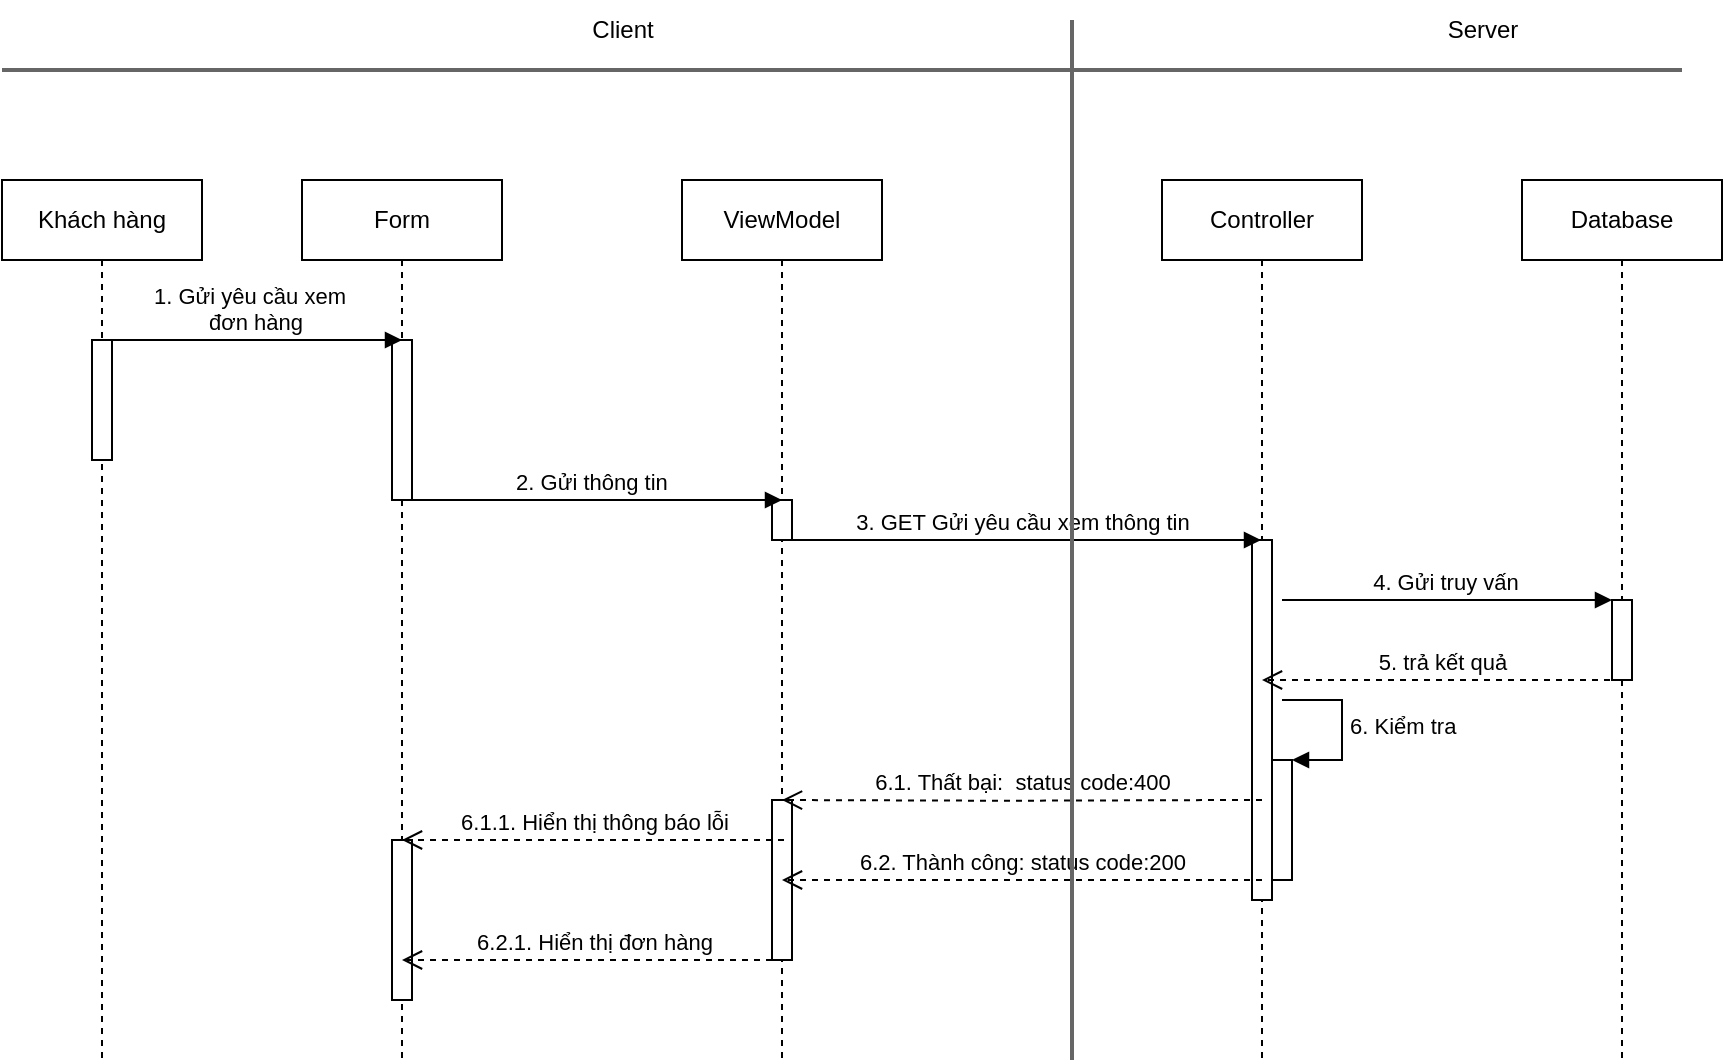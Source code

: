 <mxfile version="22.1.7" type="device" pages="3">
  <diagram name="Page-1" id="IPyXwgTkMK_uV7kucTJg">
    <mxGraphModel dx="1873" dy="1645" grid="1" gridSize="10" guides="1" tooltips="1" connect="1" arrows="1" fold="1" page="1" pageScale="1" pageWidth="850" pageHeight="1100" math="0" shadow="0">
      <root>
        <mxCell id="0" />
        <mxCell id="1" parent="0" />
        <mxCell id="XI-3rjfcSOHGqCHdKTR4-1" value="Khách hàng" style="shape=umlLifeline;perimeter=lifelinePerimeter;whiteSpace=wrap;html=1;container=1;dropTarget=0;collapsible=0;recursiveResize=0;outlineConnect=0;portConstraint=eastwest;newEdgeStyle={&quot;curved&quot;:0,&quot;rounded&quot;:0};" parent="1" vertex="1">
          <mxGeometry x="-120" y="80" width="100" height="440" as="geometry" />
        </mxCell>
        <mxCell id="XI-3rjfcSOHGqCHdKTR4-2" value="" style="html=1;points=[[0,0,0,0,5],[0,1,0,0,-5],[1,0,0,0,5],[1,1,0,0,-5]];perimeter=orthogonalPerimeter;outlineConnect=0;targetShapes=umlLifeline;portConstraint=eastwest;newEdgeStyle={&quot;curved&quot;:0,&quot;rounded&quot;:0};" parent="XI-3rjfcSOHGqCHdKTR4-1" vertex="1">
          <mxGeometry x="45" y="80" width="10" height="60" as="geometry" />
        </mxCell>
        <mxCell id="XI-3rjfcSOHGqCHdKTR4-3" value="Form" style="shape=umlLifeline;perimeter=lifelinePerimeter;whiteSpace=wrap;html=1;container=1;dropTarget=0;collapsible=0;recursiveResize=0;outlineConnect=0;portConstraint=eastwest;newEdgeStyle={&quot;curved&quot;:0,&quot;rounded&quot;:0};" parent="1" vertex="1">
          <mxGeometry x="30" y="80" width="100" height="440" as="geometry" />
        </mxCell>
        <mxCell id="XI-3rjfcSOHGqCHdKTR4-4" value="" style="html=1;points=[[0,0,0,0,5],[0,1,0,0,-5],[1,0,0,0,5],[1,1,0,0,-5]];perimeter=orthogonalPerimeter;outlineConnect=0;targetShapes=umlLifeline;portConstraint=eastwest;newEdgeStyle={&quot;curved&quot;:0,&quot;rounded&quot;:0};" parent="XI-3rjfcSOHGqCHdKTR4-3" vertex="1">
          <mxGeometry x="45" y="80" width="10" height="80" as="geometry" />
        </mxCell>
        <mxCell id="XI-3rjfcSOHGqCHdKTR4-5" value="" style="html=1;points=[[0,0,0,0,5],[0,1,0,0,-5],[1,0,0,0,5],[1,1,0,0,-5]];perimeter=orthogonalPerimeter;outlineConnect=0;targetShapes=umlLifeline;portConstraint=eastwest;newEdgeStyle={&quot;curved&quot;:0,&quot;rounded&quot;:0};" parent="XI-3rjfcSOHGqCHdKTR4-3" vertex="1">
          <mxGeometry x="45" y="330" width="10" height="80" as="geometry" />
        </mxCell>
        <mxCell id="XI-3rjfcSOHGqCHdKTR4-6" value="Controller" style="shape=umlLifeline;perimeter=lifelinePerimeter;whiteSpace=wrap;html=1;container=1;dropTarget=0;collapsible=0;recursiveResize=0;outlineConnect=0;portConstraint=eastwest;newEdgeStyle={&quot;curved&quot;:0,&quot;rounded&quot;:0};" parent="1" vertex="1">
          <mxGeometry x="460" y="80" width="100" height="440" as="geometry" />
        </mxCell>
        <mxCell id="XI-3rjfcSOHGqCHdKTR4-7" value="" style="html=1;points=[[0,0,0,0,5],[0,1,0,0,-5],[1,0,0,0,5],[1,1,0,0,-5]];perimeter=orthogonalPerimeter;outlineConnect=0;targetShapes=umlLifeline;portConstraint=eastwest;newEdgeStyle={&quot;curved&quot;:0,&quot;rounded&quot;:0};" parent="XI-3rjfcSOHGqCHdKTR4-6" vertex="1">
          <mxGeometry x="45" y="180" width="10" height="180" as="geometry" />
        </mxCell>
        <mxCell id="XI-3rjfcSOHGqCHdKTR4-8" value="" style="html=1;points=[[0,0,0,0,5],[0,1,0,0,-5],[1,0,0,0,5],[1,1,0,0,-5]];perimeter=orthogonalPerimeter;outlineConnect=0;targetShapes=umlLifeline;portConstraint=eastwest;newEdgeStyle={&quot;curved&quot;:0,&quot;rounded&quot;:0};" parent="XI-3rjfcSOHGqCHdKTR4-6" vertex="1">
          <mxGeometry x="55" y="290" width="10" height="60" as="geometry" />
        </mxCell>
        <mxCell id="XI-3rjfcSOHGqCHdKTR4-9" value="6. Kiểm tra" style="html=1;align=left;spacingLeft=2;endArrow=block;rounded=0;edgeStyle=orthogonalEdgeStyle;curved=0;rounded=0;" parent="XI-3rjfcSOHGqCHdKTR4-6" target="XI-3rjfcSOHGqCHdKTR4-8" edge="1">
          <mxGeometry relative="1" as="geometry">
            <mxPoint x="60" y="260" as="sourcePoint" />
            <Array as="points">
              <mxPoint x="90" y="290" />
            </Array>
          </mxGeometry>
        </mxCell>
        <mxCell id="XI-3rjfcSOHGqCHdKTR4-10" value="1. Gửi yêu cầu xem&amp;nbsp;&lt;br&gt;&amp;nbsp;đơn hàng" style="html=1;verticalAlign=bottom;endArrow=block;curved=0;rounded=0;" parent="1" edge="1">
          <mxGeometry width="80" relative="1" as="geometry">
            <mxPoint x="-70" y="160" as="sourcePoint" />
            <mxPoint x="80" y="160" as="targetPoint" />
          </mxGeometry>
        </mxCell>
        <mxCell id="XI-3rjfcSOHGqCHdKTR4-11" value="3. GET Gửi yêu cầu xem thông tin" style="html=1;verticalAlign=bottom;endArrow=block;curved=0;rounded=0;" parent="1" target="XI-3rjfcSOHGqCHdKTR4-6" edge="1">
          <mxGeometry width="80" relative="1" as="geometry">
            <mxPoint x="270" y="260" as="sourcePoint" />
            <mxPoint x="470" y="260" as="targetPoint" />
          </mxGeometry>
        </mxCell>
        <mxCell id="XI-3rjfcSOHGqCHdKTR4-12" value="Database" style="shape=umlLifeline;perimeter=lifelinePerimeter;whiteSpace=wrap;html=1;container=1;dropTarget=0;collapsible=0;recursiveResize=0;outlineConnect=0;portConstraint=eastwest;newEdgeStyle={&quot;curved&quot;:0,&quot;rounded&quot;:0};" parent="1" vertex="1">
          <mxGeometry x="640" y="80" width="100" height="440" as="geometry" />
        </mxCell>
        <mxCell id="XI-3rjfcSOHGqCHdKTR4-13" value="" style="html=1;points=[[0,0,0,0,5],[0,1,0,0,-5],[1,0,0,0,5],[1,1,0,0,-5]];perimeter=orthogonalPerimeter;outlineConnect=0;targetShapes=umlLifeline;portConstraint=eastwest;newEdgeStyle={&quot;curved&quot;:0,&quot;rounded&quot;:0};" parent="XI-3rjfcSOHGqCHdKTR4-12" vertex="1">
          <mxGeometry x="45" y="210" width="10" height="40" as="geometry" />
        </mxCell>
        <mxCell id="XI-3rjfcSOHGqCHdKTR4-14" value="" style="line;strokeWidth=2;html=1;fillColor=#f5f5f5;fontColor=#333333;strokeColor=#666666;" parent="1" vertex="1">
          <mxGeometry x="-120" y="20" width="840" height="10" as="geometry" />
        </mxCell>
        <mxCell id="XI-3rjfcSOHGqCHdKTR4-15" value="Server" style="text;html=1;align=center;verticalAlign=middle;resizable=0;points=[];autosize=1;strokeColor=none;fillColor=none;" parent="1" vertex="1">
          <mxGeometry x="590" y="-10" width="60" height="30" as="geometry" />
        </mxCell>
        <mxCell id="XI-3rjfcSOHGqCHdKTR4-16" value="Client" style="text;html=1;align=center;verticalAlign=middle;resizable=0;points=[];autosize=1;strokeColor=none;fillColor=none;" parent="1" vertex="1">
          <mxGeometry x="165" y="-10" width="50" height="30" as="geometry" />
        </mxCell>
        <mxCell id="XI-3rjfcSOHGqCHdKTR4-17" value="" style="line;strokeWidth=2;direction=south;html=1;fillColor=#f5f5f5;fontColor=#333333;strokeColor=#666666;" parent="1" vertex="1">
          <mxGeometry x="410" width="10" height="520" as="geometry" />
        </mxCell>
        <mxCell id="XI-3rjfcSOHGqCHdKTR4-18" value="ViewModel" style="shape=umlLifeline;perimeter=lifelinePerimeter;whiteSpace=wrap;html=1;container=1;dropTarget=0;collapsible=0;recursiveResize=0;outlineConnect=0;portConstraint=eastwest;newEdgeStyle={&quot;curved&quot;:0,&quot;rounded&quot;:0};" parent="1" vertex="1">
          <mxGeometry x="220" y="80" width="100" height="440" as="geometry" />
        </mxCell>
        <mxCell id="XI-3rjfcSOHGqCHdKTR4-19" value="" style="html=1;points=[[0,0,0,0,5],[0,1,0,0,-5],[1,0,0,0,5],[1,1,0,0,-5]];perimeter=orthogonalPerimeter;outlineConnect=0;targetShapes=umlLifeline;portConstraint=eastwest;newEdgeStyle={&quot;curved&quot;:0,&quot;rounded&quot;:0};" parent="XI-3rjfcSOHGqCHdKTR4-18" vertex="1">
          <mxGeometry x="45" y="160" width="10" height="20" as="geometry" />
        </mxCell>
        <mxCell id="XI-3rjfcSOHGqCHdKTR4-20" value="" style="html=1;points=[[0,0,0,0,5],[0,1,0,0,-5],[1,0,0,0,5],[1,1,0,0,-5]];perimeter=orthogonalPerimeter;outlineConnect=0;targetShapes=umlLifeline;portConstraint=eastwest;newEdgeStyle={&quot;curved&quot;:0,&quot;rounded&quot;:0};" parent="XI-3rjfcSOHGqCHdKTR4-18" vertex="1">
          <mxGeometry x="45" y="310" width="10" height="80" as="geometry" />
        </mxCell>
        <mxCell id="XI-3rjfcSOHGqCHdKTR4-21" value="2. Gửi thông tin&amp;nbsp;" style="html=1;verticalAlign=bottom;endArrow=block;curved=0;rounded=0;" parent="1" edge="1">
          <mxGeometry width="80" relative="1" as="geometry">
            <mxPoint x="80.5" y="240" as="sourcePoint" />
            <mxPoint x="270" y="240" as="targetPoint" />
          </mxGeometry>
        </mxCell>
        <mxCell id="XI-3rjfcSOHGqCHdKTR4-22" value="4. Gửi truy vấn&amp;nbsp;" style="html=1;verticalAlign=bottom;endArrow=block;curved=0;rounded=0;" parent="1" target="XI-3rjfcSOHGqCHdKTR4-13" edge="1">
          <mxGeometry width="80" relative="1" as="geometry">
            <mxPoint x="520" y="290" as="sourcePoint" />
            <mxPoint x="699.5" y="290" as="targetPoint" />
          </mxGeometry>
        </mxCell>
        <mxCell id="XI-3rjfcSOHGqCHdKTR4-23" value="6.1. Thất bại:&amp;nbsp; status code:400" style="html=1;verticalAlign=bottom;endArrow=open;dashed=1;endSize=8;curved=0;rounded=0;exitX=0.5;exitY=0.722;exitDx=0;exitDy=0;exitPerimeter=0;" parent="1" source="XI-3rjfcSOHGqCHdKTR4-7" edge="1">
          <mxGeometry relative="1" as="geometry">
            <mxPoint x="510" y="390" as="sourcePoint" />
            <mxPoint x="270" y="390" as="targetPoint" />
            <Array as="points">
              <mxPoint x="380.5" y="390.38" />
            </Array>
          </mxGeometry>
        </mxCell>
        <mxCell id="XI-3rjfcSOHGqCHdKTR4-24" value="6.2. Thành công: status code:200" style="html=1;verticalAlign=bottom;endArrow=open;dashed=1;endSize=8;curved=0;rounded=0;" parent="1" edge="1">
          <mxGeometry relative="1" as="geometry">
            <mxPoint x="510" y="430" as="sourcePoint" />
            <mxPoint x="270" y="430" as="targetPoint" />
            <Array as="points" />
          </mxGeometry>
        </mxCell>
        <mxCell id="XI-3rjfcSOHGqCHdKTR4-25" value="" style="line;strokeWidth=2;direction=south;html=1;fillColor=#f5f5f5;fontColor=#333333;strokeColor=#666666;" parent="1" vertex="1">
          <mxGeometry x="410" y="45" width="10" height="475" as="geometry" />
        </mxCell>
        <mxCell id="XI-3rjfcSOHGqCHdKTR4-26" value="6.1.1. Hiển thị thông báo lỗi" style="html=1;verticalAlign=bottom;endArrow=open;dashed=1;endSize=8;curved=0;rounded=0;" parent="1" edge="1">
          <mxGeometry relative="1" as="geometry">
            <mxPoint x="271" y="410" as="sourcePoint" />
            <mxPoint x="80" y="410" as="targetPoint" />
            <Array as="points" />
          </mxGeometry>
        </mxCell>
        <mxCell id="XI-3rjfcSOHGqCHdKTR4-27" value="6.2.1. Hiển thị đơn hàng" style="html=1;verticalAlign=bottom;endArrow=open;dashed=1;endSize=8;curved=0;rounded=0;" parent="1" edge="1">
          <mxGeometry relative="1" as="geometry">
            <mxPoint x="271" y="470" as="sourcePoint" />
            <mxPoint x="80" y="470" as="targetPoint" />
            <Array as="points" />
          </mxGeometry>
        </mxCell>
        <mxCell id="XI-3rjfcSOHGqCHdKTR4-28" value="5. trả kết quả" style="html=1;verticalAlign=bottom;endArrow=open;dashed=1;endSize=8;curved=0;rounded=0;" parent="1" edge="1">
          <mxGeometry relative="1" as="geometry">
            <mxPoint x="690" y="330" as="sourcePoint" />
            <mxPoint x="510" y="330" as="targetPoint" />
            <Array as="points" />
          </mxGeometry>
        </mxCell>
      </root>
    </mxGraphModel>
  </diagram>
  <diagram id="SrdJkbkzZXJTvkKvlNFO" name="Page-2">
    <mxGraphModel dx="1873" dy="1645" grid="1" gridSize="10" guides="1" tooltips="1" connect="1" arrows="1" fold="1" page="1" pageScale="1" pageWidth="850" pageHeight="1100" math="0" shadow="0">
      <root>
        <mxCell id="0" />
        <mxCell id="1" parent="0" />
        <mxCell id="UWiseXmkI2-yTp1olZPh-1" value="" style="line;strokeWidth=2;direction=south;html=1;fillColor=#f5f5f5;fontColor=#333333;strokeColor=#666666;" parent="1" vertex="1">
          <mxGeometry x="390" y="-60" width="10" height="550" as="geometry" />
        </mxCell>
        <mxCell id="UWiseXmkI2-yTp1olZPh-2" value="Khách hàng" style="shape=umlLifeline;perimeter=lifelinePerimeter;whiteSpace=wrap;html=1;container=1;dropTarget=0;collapsible=0;recursiveResize=0;outlineConnect=0;portConstraint=eastwest;newEdgeStyle={&quot;curved&quot;:0,&quot;rounded&quot;:0};" parent="1" vertex="1">
          <mxGeometry x="-140" y="40" width="100" height="640" as="geometry" />
        </mxCell>
        <mxCell id="UWiseXmkI2-yTp1olZPh-3" value="" style="html=1;points=[[0,0,0,0,5],[0,1,0,0,-5],[1,0,0,0,5],[1,1,0,0,-5]];perimeter=orthogonalPerimeter;outlineConnect=0;targetShapes=umlLifeline;portConstraint=eastwest;newEdgeStyle={&quot;curved&quot;:0,&quot;rounded&quot;:0};" parent="UWiseXmkI2-yTp1olZPh-2" vertex="1">
          <mxGeometry x="45" y="80" width="10" height="230" as="geometry" />
        </mxCell>
        <mxCell id="UWiseXmkI2-yTp1olZPh-4" value="Form" style="shape=umlLifeline;perimeter=lifelinePerimeter;whiteSpace=wrap;html=1;container=1;dropTarget=0;collapsible=0;recursiveResize=0;outlineConnect=0;portConstraint=eastwest;newEdgeStyle={&quot;curved&quot;:0,&quot;rounded&quot;:0};" parent="1" vertex="1">
          <mxGeometry x="60" y="40" width="100" height="640" as="geometry" />
        </mxCell>
        <mxCell id="UWiseXmkI2-yTp1olZPh-5" value="" style="html=1;points=[[0,0,0,0,5],[0,1,0,0,-5],[1,0,0,0,5],[1,1,0,0,-5]];perimeter=orthogonalPerimeter;outlineConnect=0;targetShapes=umlLifeline;portConstraint=eastwest;newEdgeStyle={&quot;curved&quot;:0,&quot;rounded&quot;:0};" parent="UWiseXmkI2-yTp1olZPh-4" vertex="1">
          <mxGeometry x="45" y="80" width="10" height="40" as="geometry" />
        </mxCell>
        <mxCell id="UWiseXmkI2-yTp1olZPh-6" value="" style="html=1;points=[[0,0,0,0,5],[0,1,0,0,-5],[1,0,0,0,5],[1,1,0,0,-5]];perimeter=orthogonalPerimeter;outlineConnect=0;targetShapes=umlLifeline;portConstraint=eastwest;newEdgeStyle={&quot;curved&quot;:0,&quot;rounded&quot;:0};" parent="UWiseXmkI2-yTp1olZPh-4" vertex="1">
          <mxGeometry x="45" y="160" width="10" height="120" as="geometry" />
        </mxCell>
        <mxCell id="UWiseXmkI2-yTp1olZPh-7" value="" style="html=1;points=[[0,0,0,0,5],[0,1,0,0,-5],[1,0,0,0,5],[1,1,0,0,-5]];perimeter=orthogonalPerimeter;outlineConnect=0;targetShapes=umlLifeline;portConstraint=eastwest;newEdgeStyle={&quot;curved&quot;:0,&quot;rounded&quot;:0};" parent="UWiseXmkI2-yTp1olZPh-4" vertex="1">
          <mxGeometry x="45" y="310" width="10" height="20" as="geometry" />
        </mxCell>
        <mxCell id="UWiseXmkI2-yTp1olZPh-8" value="" style="html=1;points=[[0,0,0,0,5],[0,1,0,0,-5],[1,0,0,0,5],[1,1,0,0,-5]];perimeter=orthogonalPerimeter;outlineConnect=0;targetShapes=umlLifeline;portConstraint=eastwest;newEdgeStyle={&quot;curved&quot;:0,&quot;rounded&quot;:0};" parent="UWiseXmkI2-yTp1olZPh-4" vertex="1">
          <mxGeometry x="45" y="400" width="10" height="20" as="geometry" />
        </mxCell>
        <mxCell id="UWiseXmkI2-yTp1olZPh-9" value="" style="html=1;points=[[0,0,0,0,5],[0,1,0,0,-5],[1,0,0,0,5],[1,1,0,0,-5]];perimeter=orthogonalPerimeter;outlineConnect=0;targetShapes=umlLifeline;portConstraint=eastwest;newEdgeStyle={&quot;curved&quot;:0,&quot;rounded&quot;:0};" parent="UWiseXmkI2-yTp1olZPh-4" vertex="1">
          <mxGeometry x="45" y="510" width="10" height="20" as="geometry" />
        </mxCell>
        <mxCell id="UWiseXmkI2-yTp1olZPh-10" value="Controller" style="shape=umlLifeline;perimeter=lifelinePerimeter;whiteSpace=wrap;html=1;container=1;dropTarget=0;collapsible=0;recursiveResize=0;outlineConnect=0;portConstraint=eastwest;newEdgeStyle={&quot;curved&quot;:0,&quot;rounded&quot;:0};" parent="1" vertex="1">
          <mxGeometry x="440" y="40" width="100" height="640" as="geometry" />
        </mxCell>
        <mxCell id="UWiseXmkI2-yTp1olZPh-11" value="" style="html=1;points=[[0,0,0,0,5],[0,1,0,0,-5],[1,0,0,0,5],[1,1,0,0,-5]];perimeter=orthogonalPerimeter;outlineConnect=0;targetShapes=umlLifeline;portConstraint=eastwest;newEdgeStyle={&quot;curved&quot;:0,&quot;rounded&quot;:0};" parent="UWiseXmkI2-yTp1olZPh-10" vertex="1">
          <mxGeometry x="45" y="350" width="10" height="190" as="geometry" />
        </mxCell>
        <mxCell id="UWiseXmkI2-yTp1olZPh-12" value="9. Kiểm tra định dạng" style="html=1;align=left;spacingLeft=2;endArrow=block;rounded=0;edgeStyle=orthogonalEdgeStyle;curved=0;rounded=0;exitX=0.5;exitY=0;exitDx=0;exitDy=0;exitPerimeter=0;" parent="UWiseXmkI2-yTp1olZPh-10" source="UWiseXmkI2-yTp1olZPh-11" target="UWiseXmkI2-yTp1olZPh-13" edge="1">
          <mxGeometry x="0.003" relative="1" as="geometry">
            <mxPoint x="60" y="350" as="sourcePoint" />
            <Array as="points">
              <mxPoint x="90" y="350" />
              <mxPoint x="90" y="400" />
            </Array>
            <mxPoint as="offset" />
          </mxGeometry>
        </mxCell>
        <mxCell id="UWiseXmkI2-yTp1olZPh-13" value="" style="html=1;points=[[0,0,0,0,5],[0,1,0,0,-5],[1,0,0,0,5],[1,1,0,0,-5]];perimeter=orthogonalPerimeter;outlineConnect=0;targetShapes=umlLifeline;portConstraint=eastwest;newEdgeStyle={&quot;curved&quot;:0,&quot;rounded&quot;:0};" parent="UWiseXmkI2-yTp1olZPh-10" vertex="1">
          <mxGeometry x="55" y="380" width="10" height="40" as="geometry" />
        </mxCell>
        <mxCell id="UWiseXmkI2-yTp1olZPh-14" value="" style="html=1;points=[[0,0,0,0,5],[0,1,0,0,-5],[1,0,0,0,5],[1,1,0,0,-5]];perimeter=orthogonalPerimeter;outlineConnect=0;targetShapes=umlLifeline;portConstraint=eastwest;newEdgeStyle={&quot;curved&quot;:0,&quot;rounded&quot;:0};" parent="UWiseXmkI2-yTp1olZPh-10" vertex="1">
          <mxGeometry x="55" y="469.99" width="10" height="50.01" as="geometry" />
        </mxCell>
        <mxCell id="UWiseXmkI2-yTp1olZPh-15" value="11. Kiểm tra" style="html=1;align=left;spacingLeft=2;endArrow=block;rounded=0;edgeStyle=orthogonalEdgeStyle;curved=0;rounded=0;" parent="UWiseXmkI2-yTp1olZPh-10" target="UWiseXmkI2-yTp1olZPh-14" edge="1">
          <mxGeometry relative="1" as="geometry">
            <mxPoint x="55" y="460.002" as="sourcePoint" />
            <Array as="points">
              <mxPoint x="90" y="460" />
              <mxPoint x="90" y="480" />
            </Array>
          </mxGeometry>
        </mxCell>
        <mxCell id="UWiseXmkI2-yTp1olZPh-16" value="2. Yêu cầu nhập thông tin giao hàng" style="html=1;verticalAlign=bottom;endArrow=open;dashed=1;endSize=8;curved=0;rounded=0;" parent="1" source="UWiseXmkI2-yTp1olZPh-4" target="UWiseXmkI2-yTp1olZPh-3" edge="1">
          <mxGeometry relative="1" as="geometry">
            <mxPoint x="70" y="160" as="sourcePoint" />
            <mxPoint x="-10" y="160" as="targetPoint" />
            <Array as="points">
              <mxPoint x="-10" y="160" />
            </Array>
          </mxGeometry>
        </mxCell>
        <mxCell id="UWiseXmkI2-yTp1olZPh-17" value="3. Nhập thông tin giao hàng" style="html=1;verticalAlign=bottom;endArrow=block;curved=0;rounded=0;" parent="1" source="UWiseXmkI2-yTp1olZPh-3" edge="1">
          <mxGeometry width="80" relative="1" as="geometry">
            <mxPoint x="-80" y="200" as="sourcePoint" />
            <mxPoint x="110" y="200" as="targetPoint" />
          </mxGeometry>
        </mxCell>
        <mxCell id="UWiseXmkI2-yTp1olZPh-18" value="1. Gửi yêu cầu đặt hàng&amp;nbsp;" style="html=1;verticalAlign=bottom;endArrow=block;curved=0;rounded=0;" parent="1" edge="1">
          <mxGeometry width="80" relative="1" as="geometry">
            <mxPoint x="-85" y="120" as="sourcePoint" />
            <mxPoint x="110" y="120" as="targetPoint" />
          </mxGeometry>
        </mxCell>
        <mxCell id="UWiseXmkI2-yTp1olZPh-19" value="8. CREATE: Gửi yêu cầu đặt hàng" style="html=1;verticalAlign=bottom;endArrow=block;curved=0;rounded=0;" parent="1" edge="1">
          <mxGeometry width="80" relative="1" as="geometry">
            <mxPoint x="280" y="390" as="sourcePoint" />
            <mxPoint x="485" y="390" as="targetPoint" />
          </mxGeometry>
        </mxCell>
        <mxCell id="UWiseXmkI2-yTp1olZPh-20" value="9.1. Sai: status code: 400" style="html=1;verticalAlign=bottom;endArrow=open;dashed=1;endSize=8;curved=0;rounded=0;" parent="1" edge="1">
          <mxGeometry relative="1" as="geometry">
            <mxPoint x="479.5" y="420" as="sourcePoint" />
            <mxPoint x="280" y="420" as="targetPoint" />
            <Array as="points">
              <mxPoint x="355" y="420" />
            </Array>
          </mxGeometry>
        </mxCell>
        <mxCell id="UWiseXmkI2-yTp1olZPh-21" value="Database" style="shape=umlLifeline;perimeter=lifelinePerimeter;whiteSpace=wrap;html=1;container=1;dropTarget=0;collapsible=0;recursiveResize=0;outlineConnect=0;portConstraint=eastwest;newEdgeStyle={&quot;curved&quot;:0,&quot;rounded&quot;:0};" parent="1" vertex="1">
          <mxGeometry x="640" y="40" width="100" height="640" as="geometry" />
        </mxCell>
        <mxCell id="UWiseXmkI2-yTp1olZPh-22" value="" style="html=1;points=[[0,0,0,0,5],[0,1,0,0,-5],[1,0,0,0,5],[1,1,0,0,-5]];perimeter=orthogonalPerimeter;outlineConnect=0;targetShapes=umlLifeline;portConstraint=eastwest;newEdgeStyle={&quot;curved&quot;:0,&quot;rounded&quot;:0};" parent="UWiseXmkI2-yTp1olZPh-21" vertex="1">
          <mxGeometry x="45" y="420" width="10" height="90" as="geometry" />
        </mxCell>
        <mxCell id="UWiseXmkI2-yTp1olZPh-23" value="" style="line;strokeWidth=2;html=1;fillColor=#f5f5f5;fontColor=#333333;strokeColor=#666666;" parent="1" vertex="1">
          <mxGeometry x="-160" width="930" height="10" as="geometry" />
        </mxCell>
        <mxCell id="UWiseXmkI2-yTp1olZPh-24" value="Server" style="text;html=1;align=center;verticalAlign=middle;resizable=0;points=[];autosize=1;strokeColor=none;fillColor=none;" parent="1" vertex="1">
          <mxGeometry x="570" y="-30" width="60" height="30" as="geometry" />
        </mxCell>
        <mxCell id="UWiseXmkI2-yTp1olZPh-25" value="Client" style="text;html=1;align=center;verticalAlign=middle;resizable=0;points=[];autosize=1;strokeColor=none;fillColor=none;" parent="1" vertex="1">
          <mxGeometry x="145" y="-30" width="50" height="30" as="geometry" />
        </mxCell>
        <mxCell id="UWiseXmkI2-yTp1olZPh-26" value="ViewModel" style="shape=umlLifeline;perimeter=lifelinePerimeter;whiteSpace=wrap;html=1;container=1;dropTarget=0;collapsible=0;recursiveResize=0;outlineConnect=0;portConstraint=eastwest;newEdgeStyle={&quot;curved&quot;:0,&quot;rounded&quot;:0};" parent="1" vertex="1">
          <mxGeometry x="230" y="40" width="100" height="640" as="geometry" />
        </mxCell>
        <mxCell id="UWiseXmkI2-yTp1olZPh-27" value="" style="html=1;points=[[0,0,0,0,5],[0,1,0,0,-5],[1,0,0,0,5],[1,1,0,0,-5]];perimeter=orthogonalPerimeter;outlineConnect=0;targetShapes=umlLifeline;portConstraint=eastwest;newEdgeStyle={&quot;curved&quot;:0,&quot;rounded&quot;:0};" parent="UWiseXmkI2-yTp1olZPh-26" vertex="1">
          <mxGeometry x="45" y="170" width="10" height="110" as="geometry" />
        </mxCell>
        <mxCell id="UWiseXmkI2-yTp1olZPh-28" value="5. Kiểm tra định dạng" style="html=1;align=left;spacingLeft=2;endArrow=block;rounded=0;edgeStyle=orthogonalEdgeStyle;curved=0;rounded=0;" parent="UWiseXmkI2-yTp1olZPh-26" target="UWiseXmkI2-yTp1olZPh-29" edge="1">
          <mxGeometry relative="1" as="geometry">
            <mxPoint x="55" y="170" as="sourcePoint" />
            <Array as="points">
              <mxPoint x="85" y="200" />
            </Array>
          </mxGeometry>
        </mxCell>
        <mxCell id="UWiseXmkI2-yTp1olZPh-29" value="" style="html=1;points=[[0,0,0,0,5],[0,1,0,0,-5],[1,0,0,0,5],[1,1,0,0,-5]];perimeter=orthogonalPerimeter;outlineConnect=0;targetShapes=umlLifeline;portConstraint=eastwest;newEdgeStyle={&quot;curved&quot;:0,&quot;rounded&quot;:0};" parent="UWiseXmkI2-yTp1olZPh-26" vertex="1">
          <mxGeometry x="50" y="190" width="10" height="70" as="geometry" />
        </mxCell>
        <mxCell id="UWiseXmkI2-yTp1olZPh-30" value="" style="html=1;points=[[0,0,0,0,5],[0,1,0,0,-5],[1,0,0,0,5],[1,1,0,0,-5]];perimeter=orthogonalPerimeter;outlineConnect=0;targetShapes=umlLifeline;portConstraint=eastwest;newEdgeStyle={&quot;curved&quot;:0,&quot;rounded&quot;:0};" parent="UWiseXmkI2-yTp1olZPh-26" vertex="1">
          <mxGeometry x="45" y="330" width="10" height="20" as="geometry" />
        </mxCell>
        <mxCell id="UWiseXmkI2-yTp1olZPh-31" value="" style="html=1;points=[[0,0,0,0,5],[0,1,0,0,-5],[1,0,0,0,5],[1,1,0,0,-5]];perimeter=orthogonalPerimeter;outlineConnect=0;targetShapes=umlLifeline;portConstraint=eastwest;newEdgeStyle={&quot;curved&quot;:0,&quot;rounded&quot;:0};" parent="UWiseXmkI2-yTp1olZPh-26" vertex="1">
          <mxGeometry x="45" y="380" width="10" height="20" as="geometry" />
        </mxCell>
        <mxCell id="UWiseXmkI2-yTp1olZPh-32" value="" style="html=1;points=[[0,0,0,0,5],[0,1,0,0,-5],[1,0,0,0,5],[1,1,0,0,-5]];perimeter=orthogonalPerimeter;outlineConnect=0;targetShapes=umlLifeline;portConstraint=eastwest;newEdgeStyle={&quot;curved&quot;:0,&quot;rounded&quot;:0};" parent="UWiseXmkI2-yTp1olZPh-26" vertex="1">
          <mxGeometry x="45" y="490" width="10" height="110" as="geometry" />
        </mxCell>
        <mxCell id="UWiseXmkI2-yTp1olZPh-33" value="4. Gửi thông tin&amp;nbsp;" style="html=1;verticalAlign=bottom;endArrow=block;curved=0;rounded=0;" parent="1" source="UWiseXmkI2-yTp1olZPh-6" edge="1">
          <mxGeometry width="80" relative="1" as="geometry">
            <mxPoint x="120" y="215" as="sourcePoint" />
            <mxPoint x="275" y="214.88" as="targetPoint" />
          </mxGeometry>
        </mxCell>
        <mxCell id="UWiseXmkI2-yTp1olZPh-34" value="" style="line;strokeWidth=2;direction=south;html=1;fillColor=#f5f5f5;fontColor=#333333;strokeColor=#666666;" parent="1" vertex="1">
          <mxGeometry x="390" y="-20" width="10" height="700" as="geometry" />
        </mxCell>
        <mxCell id="UWiseXmkI2-yTp1olZPh-35" value="11.2.1. Hiển thị thông báo đặt hàng thành công,&lt;br&gt;điều hướng đến trang danh sách đơn hàng" style="html=1;verticalAlign=bottom;endArrow=open;dashed=1;endSize=8;curved=0;rounded=0;" parent="1" source="UWiseXmkI2-yTp1olZPh-26" target="UWiseXmkI2-yTp1olZPh-2" edge="1">
          <mxGeometry x="-0.059" relative="1" as="geometry">
            <mxPoint x="257.5" y="640" as="sourcePoint" />
            <mxPoint x="82.5" y="640" as="targetPoint" />
            <Array as="points">
              <mxPoint x="137.5" y="640" />
            </Array>
            <mxPoint as="offset" />
          </mxGeometry>
        </mxCell>
        <mxCell id="UWiseXmkI2-yTp1olZPh-36" value="5.1. Sai: hiển thị thông báo lỗi" style="html=1;verticalAlign=bottom;endArrow=open;dashed=1;endSize=8;curved=0;rounded=0;" parent="1" source="UWiseXmkI2-yTp1olZPh-29" edge="1">
          <mxGeometry relative="1" as="geometry">
            <mxPoint x="269.75" y="249.38" as="sourcePoint" />
            <mxPoint x="110" y="249" as="targetPoint" />
            <Array as="points" />
          </mxGeometry>
        </mxCell>
        <mxCell id="UWiseXmkI2-yTp1olZPh-37" value="5.2. Đúng: không hiện thị &lt;br&gt;thông báo lỗi" style="html=1;verticalAlign=bottom;endArrow=open;dashed=1;endSize=8;curved=0;rounded=0;" parent="1" edge="1">
          <mxGeometry relative="1" as="geometry">
            <mxPoint x="280" y="300" as="sourcePoint" />
            <mxPoint x="110" y="300" as="targetPoint" />
            <Array as="points" />
          </mxGeometry>
        </mxCell>
        <mxCell id="UWiseXmkI2-yTp1olZPh-38" value="6. Nhấn đặt hàng" style="html=1;verticalAlign=bottom;endArrow=block;curved=0;rounded=0;" parent="1" edge="1">
          <mxGeometry width="80" relative="1" as="geometry">
            <mxPoint x="-85" y="350" as="sourcePoint" />
            <mxPoint x="110" y="350" as="targetPoint" />
          </mxGeometry>
        </mxCell>
        <mxCell id="UWiseXmkI2-yTp1olZPh-39" value="7. Gửi thông tin&amp;nbsp;" style="html=1;verticalAlign=bottom;endArrow=block;curved=0;rounded=0;" parent="1" edge="1">
          <mxGeometry width="80" relative="1" as="geometry">
            <mxPoint x="115" y="370.12" as="sourcePoint" />
            <mxPoint x="275" y="370" as="targetPoint" />
          </mxGeometry>
        </mxCell>
        <mxCell id="UWiseXmkI2-yTp1olZPh-40" value="9.1.1. Hiển thị thông báo lỗi" style="html=1;verticalAlign=bottom;endArrow=open;dashed=1;endSize=8;curved=0;rounded=0;" parent="1" edge="1">
          <mxGeometry relative="1" as="geometry">
            <mxPoint x="279.5" y="440" as="sourcePoint" />
            <mxPoint x="110" y="440" as="targetPoint" />
            <Array as="points">
              <mxPoint x="155" y="440" />
            </Array>
          </mxGeometry>
        </mxCell>
        <mxCell id="UWiseXmkI2-yTp1olZPh-41" value="9.2. Đúng: truy vấn dữ liệu" style="html=1;verticalAlign=bottom;endArrow=block;curved=0;rounded=0;" parent="1" edge="1">
          <mxGeometry width="80" relative="1" as="geometry">
            <mxPoint x="500" y="460" as="sourcePoint" />
            <mxPoint x="690" y="460" as="targetPoint" />
          </mxGeometry>
        </mxCell>
        <mxCell id="UWiseXmkI2-yTp1olZPh-42" value="10. Trả kết quả" style="html=1;verticalAlign=bottom;endArrow=open;dashed=1;endSize=8;curved=0;rounded=0;" parent="1" target="UWiseXmkI2-yTp1olZPh-10" edge="1">
          <mxGeometry relative="1" as="geometry">
            <mxPoint x="680" y="490" as="sourcePoint" />
            <mxPoint x="530" y="490" as="targetPoint" />
            <Array as="points" />
          </mxGeometry>
        </mxCell>
        <mxCell id="UWiseXmkI2-yTp1olZPh-43" value="11.1. Thất bại: Status code 400" style="html=1;verticalAlign=bottom;endArrow=open;dashed=1;endSize=8;curved=0;rounded=0;" parent="1" target="UWiseXmkI2-yTp1olZPh-26" edge="1">
          <mxGeometry relative="1" as="geometry">
            <mxPoint x="494.75" y="530" as="sourcePoint" />
            <mxPoint x="295.25" y="530" as="targetPoint" />
            <Array as="points" />
          </mxGeometry>
        </mxCell>
        <mxCell id="UWiseXmkI2-yTp1olZPh-44" value="11.2. Thành công: Status code 200" style="html=1;verticalAlign=bottom;endArrow=open;dashed=1;endSize=8;curved=0;rounded=0;" parent="1" edge="1">
          <mxGeometry relative="1" as="geometry">
            <mxPoint x="494.75" y="560" as="sourcePoint" />
            <mxPoint x="279" y="560" as="targetPoint" />
            <Array as="points" />
          </mxGeometry>
        </mxCell>
        <mxCell id="UWiseXmkI2-yTp1olZPh-45" value="11.1.1. Hiển thị thông báo lỗi" style="html=1;verticalAlign=bottom;endArrow=open;dashed=1;endSize=8;curved=0;rounded=0;" parent="1" edge="1">
          <mxGeometry relative="1" as="geometry">
            <mxPoint x="270" y="550" as="sourcePoint" />
            <mxPoint x="110" y="550" as="targetPoint" />
            <Array as="points">
              <mxPoint x="145" y="550" />
            </Array>
          </mxGeometry>
        </mxCell>
      </root>
    </mxGraphModel>
  </diagram>
  <diagram id="uBgVl1U6G92Jolp2WYll" name="Page-3">
    <mxGraphModel dx="1987" dy="606" grid="1" gridSize="10" guides="1" tooltips="1" connect="1" arrows="1" fold="1" page="1" pageScale="1" pageWidth="850" pageHeight="1100" math="0" shadow="0">
      <root>
        <mxCell id="0" />
        <mxCell id="1" parent="0" />
        <mxCell id="40zg07LP0UH2fgaI3rRM-34" value="" style="line;strokeWidth=2;direction=south;html=1;fillColor=#f5f5f5;fontColor=#333333;strokeColor=#666666;" parent="1" vertex="1">
          <mxGeometry x="400" y="160" width="10" height="530" as="geometry" />
        </mxCell>
        <mxCell id="40zg07LP0UH2fgaI3rRM-1" value="" style="line;strokeWidth=2;direction=south;html=1;fillColor=#f5f5f5;fontColor=#333333;strokeColor=#666666;" parent="1" vertex="1">
          <mxGeometry x="400" y="190" width="10" height="310" as="geometry" />
        </mxCell>
        <mxCell id="40zg07LP0UH2fgaI3rRM-2" value="Quản trị viên/ Nhân viên/ Khách hàng" style="shape=umlLifeline;perimeter=lifelinePerimeter;whiteSpace=wrap;html=1;container=1;dropTarget=0;collapsible=0;recursiveResize=0;outlineConnect=0;portConstraint=eastwest;newEdgeStyle={&quot;curved&quot;:0,&quot;rounded&quot;:0};" parent="1" vertex="1">
          <mxGeometry x="-130" y="240" width="100" height="450" as="geometry" />
        </mxCell>
        <mxCell id="40zg07LP0UH2fgaI3rRM-3" value="" style="html=1;points=[[0,0,0,0,5],[0,1,0,0,-5],[1,0,0,0,5],[1,1,0,0,-5]];perimeter=orthogonalPerimeter;outlineConnect=0;targetShapes=umlLifeline;portConstraint=eastwest;newEdgeStyle={&quot;curved&quot;:0,&quot;rounded&quot;:0};" parent="40zg07LP0UH2fgaI3rRM-2" vertex="1">
          <mxGeometry x="45" y="120" width="10" height="30" as="geometry" />
        </mxCell>
        <mxCell id="40zg07LP0UH2fgaI3rRM-4" value="Form" style="shape=umlLifeline;perimeter=lifelinePerimeter;whiteSpace=wrap;html=1;container=1;dropTarget=0;collapsible=0;recursiveResize=0;outlineConnect=0;portConstraint=eastwest;newEdgeStyle={&quot;curved&quot;:0,&quot;rounded&quot;:0};" parent="1" vertex="1">
          <mxGeometry x="70" y="240" width="100" height="450" as="geometry" />
        </mxCell>
        <mxCell id="40zg07LP0UH2fgaI3rRM-7" value="" style="html=1;points=[[0,0,0,0,5],[0,1,0,0,-5],[1,0,0,0,5],[1,1,0,0,-5]];perimeter=orthogonalPerimeter;outlineConnect=0;targetShapes=umlLifeline;portConstraint=eastwest;newEdgeStyle={&quot;curved&quot;:0,&quot;rounded&quot;:0};" parent="40zg07LP0UH2fgaI3rRM-4" vertex="1">
          <mxGeometry x="45" y="310" width="10" height="20" as="geometry" />
        </mxCell>
        <mxCell id="40zg07LP0UH2fgaI3rRM-8" value="" style="html=1;points=[[0,0,0,0,5],[0,1,0,0,-5],[1,0,0,0,5],[1,1,0,0,-5]];perimeter=orthogonalPerimeter;outlineConnect=0;targetShapes=umlLifeline;portConstraint=eastwest;newEdgeStyle={&quot;curved&quot;:0,&quot;rounded&quot;:0};" parent="40zg07LP0UH2fgaI3rRM-4" vertex="1">
          <mxGeometry x="45" y="210" width="10" height="20" as="geometry" />
        </mxCell>
        <mxCell id="40zg07LP0UH2fgaI3rRM-9" value="" style="html=1;points=[[0,0,0,0,5],[0,1,0,0,-5],[1,0,0,0,5],[1,1,0,0,-5]];perimeter=orthogonalPerimeter;outlineConnect=0;targetShapes=umlLifeline;portConstraint=eastwest;newEdgeStyle={&quot;curved&quot;:0,&quot;rounded&quot;:0};" parent="40zg07LP0UH2fgaI3rRM-4" vertex="1">
          <mxGeometry x="45" y="120" width="10" height="20" as="geometry" />
        </mxCell>
        <mxCell id="40zg07LP0UH2fgaI3rRM-10" value="Controller" style="shape=umlLifeline;perimeter=lifelinePerimeter;whiteSpace=wrap;html=1;container=1;dropTarget=0;collapsible=0;recursiveResize=0;outlineConnect=0;portConstraint=eastwest;newEdgeStyle={&quot;curved&quot;:0,&quot;rounded&quot;:0};" parent="1" vertex="1">
          <mxGeometry x="450" y="240" width="100" height="450" as="geometry" />
        </mxCell>
        <mxCell id="40zg07LP0UH2fgaI3rRM-11" value="" style="html=1;points=[[0,0,0,0,5],[0,1,0,0,-5],[1,0,0,0,5],[1,1,0,0,-5]];perimeter=orthogonalPerimeter;outlineConnect=0;targetShapes=umlLifeline;portConstraint=eastwest;newEdgeStyle={&quot;curved&quot;:0,&quot;rounded&quot;:0};" parent="40zg07LP0UH2fgaI3rRM-10" vertex="1">
          <mxGeometry x="45" y="160" width="10" height="190" as="geometry" />
        </mxCell>
        <mxCell id="40zg07LP0UH2fgaI3rRM-12" value="4. Kiểm tra định dạng" style="html=1;align=left;spacingLeft=2;endArrow=block;rounded=0;edgeStyle=orthogonalEdgeStyle;curved=0;rounded=0;exitX=0.5;exitY=0;exitDx=0;exitDy=0;exitPerimeter=0;" parent="40zg07LP0UH2fgaI3rRM-10" source="40zg07LP0UH2fgaI3rRM-11" target="40zg07LP0UH2fgaI3rRM-13" edge="1">
          <mxGeometry x="0.003" relative="1" as="geometry">
            <mxPoint x="60" y="160" as="sourcePoint" />
            <Array as="points">
              <mxPoint x="90" y="160" />
              <mxPoint x="90" y="210" />
            </Array>
            <mxPoint as="offset" />
          </mxGeometry>
        </mxCell>
        <mxCell id="40zg07LP0UH2fgaI3rRM-13" value="" style="html=1;points=[[0,0,0,0,5],[0,1,0,0,-5],[1,0,0,0,5],[1,1,0,0,-5]];perimeter=orthogonalPerimeter;outlineConnect=0;targetShapes=umlLifeline;portConstraint=eastwest;newEdgeStyle={&quot;curved&quot;:0,&quot;rounded&quot;:0};" parent="40zg07LP0UH2fgaI3rRM-10" vertex="1">
          <mxGeometry x="55" y="190" width="10" height="40" as="geometry" />
        </mxCell>
        <mxCell id="40zg07LP0UH2fgaI3rRM-14" value="" style="html=1;points=[[0,0,0,0,5],[0,1,0,0,-5],[1,0,0,0,5],[1,1,0,0,-5]];perimeter=orthogonalPerimeter;outlineConnect=0;targetShapes=umlLifeline;portConstraint=eastwest;newEdgeStyle={&quot;curved&quot;:0,&quot;rounded&quot;:0};" parent="40zg07LP0UH2fgaI3rRM-10" vertex="1">
          <mxGeometry x="55" y="279.99" width="10" height="50.01" as="geometry" />
        </mxCell>
        <mxCell id="40zg07LP0UH2fgaI3rRM-15" value="6. Kiểm tra" style="html=1;align=left;spacingLeft=2;endArrow=block;rounded=0;edgeStyle=orthogonalEdgeStyle;curved=0;rounded=0;" parent="40zg07LP0UH2fgaI3rRM-10" target="40zg07LP0UH2fgaI3rRM-14" edge="1">
          <mxGeometry relative="1" as="geometry">
            <mxPoint x="55" y="270.002" as="sourcePoint" />
            <Array as="points">
              <mxPoint x="90" y="270" />
              <mxPoint x="90" y="290" />
            </Array>
          </mxGeometry>
        </mxCell>
        <mxCell id="40zg07LP0UH2fgaI3rRM-19" value="3. PATCH: Gửi yêu cầu cập nhật" style="html=1;verticalAlign=bottom;endArrow=block;curved=0;rounded=0;" parent="1" edge="1">
          <mxGeometry width="80" relative="1" as="geometry">
            <mxPoint x="290" y="400" as="sourcePoint" />
            <mxPoint x="495" y="400" as="targetPoint" />
          </mxGeometry>
        </mxCell>
        <mxCell id="40zg07LP0UH2fgaI3rRM-20" value="4.1. Sai: status code: 400" style="html=1;verticalAlign=bottom;endArrow=open;dashed=1;endSize=8;curved=0;rounded=0;" parent="1" edge="1">
          <mxGeometry relative="1" as="geometry">
            <mxPoint x="505" y="430" as="sourcePoint" />
            <mxPoint x="300" y="430" as="targetPoint" />
            <Array as="points">
              <mxPoint x="375" y="430" />
            </Array>
          </mxGeometry>
        </mxCell>
        <mxCell id="40zg07LP0UH2fgaI3rRM-21" value="Database" style="shape=umlLifeline;perimeter=lifelinePerimeter;whiteSpace=wrap;html=1;container=1;dropTarget=0;collapsible=0;recursiveResize=0;outlineConnect=0;portConstraint=eastwest;newEdgeStyle={&quot;curved&quot;:0,&quot;rounded&quot;:0};" parent="1" vertex="1">
          <mxGeometry x="650" y="240" width="100" height="450" as="geometry" />
        </mxCell>
        <mxCell id="40zg07LP0UH2fgaI3rRM-22" value="" style="html=1;points=[[0,0,0,0,5],[0,1,0,0,-5],[1,0,0,0,5],[1,1,0,0,-5]];perimeter=orthogonalPerimeter;outlineConnect=0;targetShapes=umlLifeline;portConstraint=eastwest;newEdgeStyle={&quot;curved&quot;:0,&quot;rounded&quot;:0};" parent="40zg07LP0UH2fgaI3rRM-21" vertex="1">
          <mxGeometry x="45" y="230" width="10" height="90" as="geometry" />
        </mxCell>
        <mxCell id="40zg07LP0UH2fgaI3rRM-23" value="" style="line;strokeWidth=2;html=1;fillColor=#f5f5f5;fontColor=#333333;strokeColor=#666666;" parent="1" vertex="1">
          <mxGeometry x="-160" y="200" width="930" height="10" as="geometry" />
        </mxCell>
        <mxCell id="40zg07LP0UH2fgaI3rRM-24" value="Server" style="text;html=1;align=center;verticalAlign=middle;resizable=0;points=[];autosize=1;strokeColor=none;fillColor=none;" parent="1" vertex="1">
          <mxGeometry x="580" y="170" width="60" height="30" as="geometry" />
        </mxCell>
        <mxCell id="40zg07LP0UH2fgaI3rRM-25" value="Client" style="text;html=1;align=center;verticalAlign=middle;resizable=0;points=[];autosize=1;strokeColor=none;fillColor=none;" parent="1" vertex="1">
          <mxGeometry x="90" y="170" width="50" height="30" as="geometry" />
        </mxCell>
        <mxCell id="40zg07LP0UH2fgaI3rRM-26" value="ViewModel" style="shape=umlLifeline;perimeter=lifelinePerimeter;whiteSpace=wrap;html=1;container=1;dropTarget=0;collapsible=0;recursiveResize=0;outlineConnect=0;portConstraint=eastwest;newEdgeStyle={&quot;curved&quot;:0,&quot;rounded&quot;:0};" parent="1" vertex="1">
          <mxGeometry x="240" y="240" width="100" height="450" as="geometry" />
        </mxCell>
        <mxCell id="40zg07LP0UH2fgaI3rRM-30" value="" style="html=1;points=[[0,0,0,0,5],[0,1,0,0,-5],[1,0,0,0,5],[1,1,0,0,-5]];perimeter=orthogonalPerimeter;outlineConnect=0;targetShapes=umlLifeline;portConstraint=eastwest;newEdgeStyle={&quot;curved&quot;:0,&quot;rounded&quot;:0};" parent="40zg07LP0UH2fgaI3rRM-26" vertex="1">
          <mxGeometry x="45" y="300" width="10" height="70" as="geometry" />
        </mxCell>
        <mxCell id="40zg07LP0UH2fgaI3rRM-32" value="" style="html=1;points=[[0,0,0,0,5],[0,1,0,0,-5],[1,0,0,0,5],[1,1,0,0,-5]];perimeter=orthogonalPerimeter;outlineConnect=0;targetShapes=umlLifeline;portConstraint=eastwest;newEdgeStyle={&quot;curved&quot;:0,&quot;rounded&quot;:0};" parent="40zg07LP0UH2fgaI3rRM-26" vertex="1">
          <mxGeometry x="45" y="140" width="10" height="70" as="geometry" />
        </mxCell>
        <mxCell id="40zg07LP0UH2fgaI3rRM-35" value="6.2.1. Hiển thị thông báo cập nhật trạng thái đơn thành công,&lt;br&gt;hiển thị lại trạng thái mới sau cập nhật" style="html=1;verticalAlign=bottom;endArrow=open;dashed=1;endSize=8;curved=0;rounded=0;" parent="1" edge="1">
          <mxGeometry x="-0.059" relative="1" as="geometry">
            <mxPoint x="289.5" y="610" as="sourcePoint" />
            <mxPoint x="-80.5" y="610" as="targetPoint" />
            <Array as="points">
              <mxPoint x="147.5" y="610" />
            </Array>
            <mxPoint as="offset" />
          </mxGeometry>
        </mxCell>
        <mxCell id="40zg07LP0UH2fgaI3rRM-38" value="1. Gửi yêu cầu cập nhật trạng thái đơn" style="html=1;verticalAlign=bottom;endArrow=block;curved=0;rounded=0;" parent="1" edge="1">
          <mxGeometry width="80" relative="1" as="geometry">
            <mxPoint x="-75" y="360" as="sourcePoint" />
            <mxPoint x="120" y="360" as="targetPoint" />
          </mxGeometry>
        </mxCell>
        <mxCell id="40zg07LP0UH2fgaI3rRM-39" value="2. Gửi thông tin trạng thái" style="html=1;verticalAlign=bottom;endArrow=block;curved=0;rounded=0;" parent="1" edge="1">
          <mxGeometry width="80" relative="1" as="geometry">
            <mxPoint x="125" y="380.12" as="sourcePoint" />
            <mxPoint x="285" y="380" as="targetPoint" />
          </mxGeometry>
        </mxCell>
        <mxCell id="40zg07LP0UH2fgaI3rRM-40" value="4.1.1. Hiển thị thông báo lỗi" style="html=1;verticalAlign=bottom;endArrow=open;dashed=1;endSize=8;curved=0;rounded=0;" parent="1" edge="1">
          <mxGeometry relative="1" as="geometry">
            <mxPoint x="289.5" y="450" as="sourcePoint" />
            <mxPoint x="120" y="450" as="targetPoint" />
            <Array as="points">
              <mxPoint x="165" y="450" />
            </Array>
          </mxGeometry>
        </mxCell>
        <mxCell id="40zg07LP0UH2fgaI3rRM-41" value="4.2. Đúng: truy vấn dữ liệu" style="html=1;verticalAlign=bottom;endArrow=block;curved=0;rounded=0;" parent="1" edge="1">
          <mxGeometry width="80" relative="1" as="geometry">
            <mxPoint x="510" y="470" as="sourcePoint" />
            <mxPoint x="700" y="470" as="targetPoint" />
          </mxGeometry>
        </mxCell>
        <mxCell id="40zg07LP0UH2fgaI3rRM-42" value="5. Trả kết quả" style="html=1;verticalAlign=bottom;endArrow=open;dashed=1;endSize=8;curved=0;rounded=0;" parent="1" target="40zg07LP0UH2fgaI3rRM-10" edge="1">
          <mxGeometry relative="1" as="geometry">
            <mxPoint x="690" y="500" as="sourcePoint" />
            <mxPoint x="540" y="500" as="targetPoint" />
            <Array as="points" />
          </mxGeometry>
        </mxCell>
        <mxCell id="40zg07LP0UH2fgaI3rRM-43" value="6.1. Thất bại: Status code 400" style="html=1;verticalAlign=bottom;endArrow=open;dashed=1;endSize=8;curved=0;rounded=0;" parent="1" target="40zg07LP0UH2fgaI3rRM-26" edge="1">
          <mxGeometry relative="1" as="geometry">
            <mxPoint x="504.75" y="540" as="sourcePoint" />
            <mxPoint x="305.25" y="540" as="targetPoint" />
            <Array as="points" />
          </mxGeometry>
        </mxCell>
        <mxCell id="40zg07LP0UH2fgaI3rRM-44" value="6.2. Thành công: Status code 200" style="html=1;verticalAlign=bottom;endArrow=open;dashed=1;endSize=8;curved=0;rounded=0;" parent="1" edge="1">
          <mxGeometry relative="1" as="geometry">
            <mxPoint x="504.75" y="570" as="sourcePoint" />
            <mxPoint x="289" y="570" as="targetPoint" />
            <Array as="points" />
          </mxGeometry>
        </mxCell>
        <mxCell id="40zg07LP0UH2fgaI3rRM-45" value="6.1.1. Hiển thị thông báo lỗi" style="html=1;verticalAlign=bottom;endArrow=open;dashed=1;endSize=8;curved=0;rounded=0;" parent="1" edge="1">
          <mxGeometry relative="1" as="geometry">
            <mxPoint x="280" y="560" as="sourcePoint" />
            <mxPoint x="120" y="560" as="targetPoint" />
            <Array as="points">
              <mxPoint x="155" y="560" />
            </Array>
          </mxGeometry>
        </mxCell>
      </root>
    </mxGraphModel>
  </diagram>
</mxfile>
